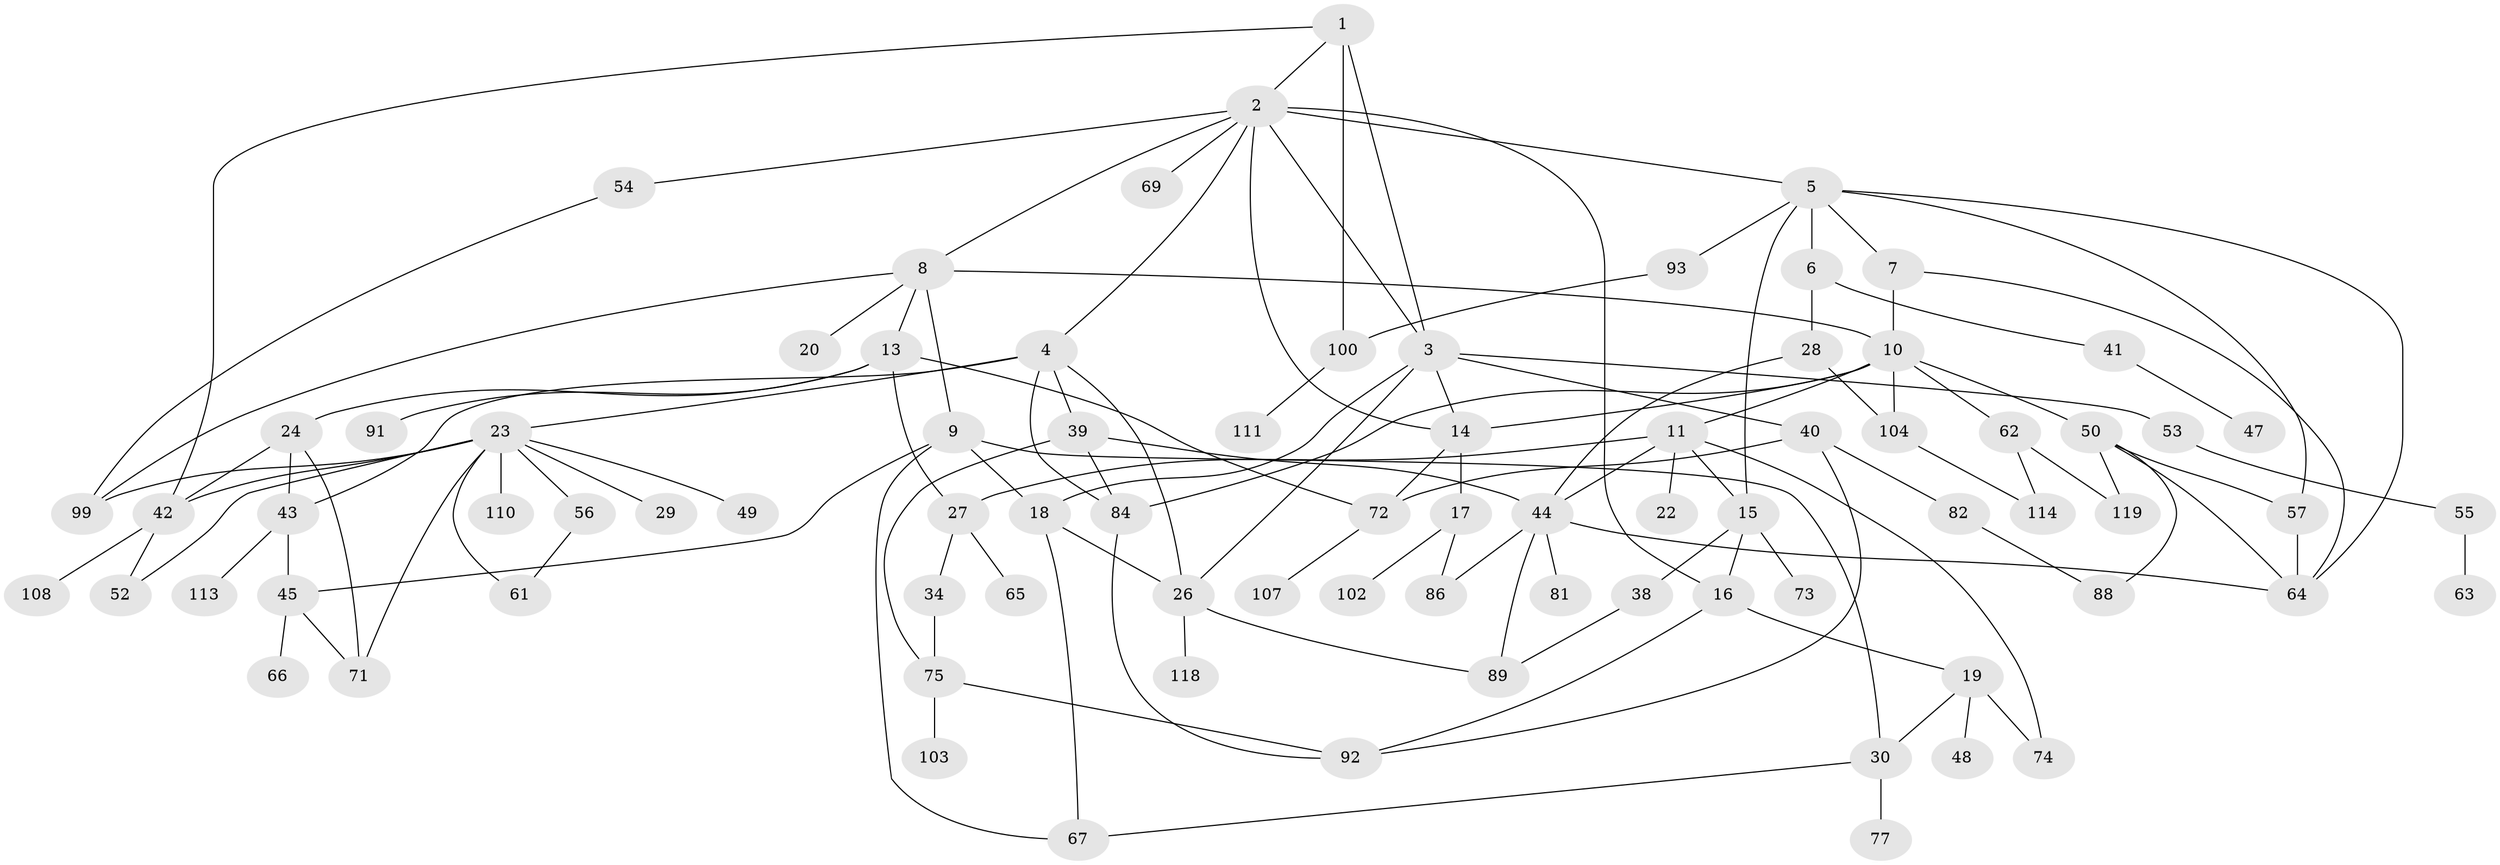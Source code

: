 // Generated by graph-tools (version 1.1) at 2025/23/03/03/25 07:23:32]
// undirected, 82 vertices, 128 edges
graph export_dot {
graph [start="1"]
  node [color=gray90,style=filled];
  1 [super="+33"];
  2 [super="+80"];
  3 [super="+35"];
  4 [super="+12"];
  5 [super="+85"];
  6;
  7;
  8 [super="+95"];
  9 [super="+59"];
  10 [super="+58"];
  11 [super="+116"];
  13 [super="+21"];
  14 [super="+60"];
  15 [super="+36"];
  16 [super="+25"];
  17 [super="+115"];
  18 [super="+32"];
  19;
  20;
  22 [super="+101"];
  23 [super="+79"];
  24;
  26 [super="+31"];
  27 [super="+117"];
  28;
  29;
  30 [super="+37"];
  34;
  38 [super="+94"];
  39;
  40 [super="+76"];
  41;
  42 [super="+106"];
  43 [super="+109"];
  44 [super="+51"];
  45 [super="+46"];
  47;
  48 [super="+78"];
  49;
  50 [super="+83"];
  52;
  53;
  54;
  55 [super="+90"];
  56;
  57;
  61;
  62 [super="+87"];
  63;
  64 [super="+70"];
  65 [super="+68"];
  66;
  67;
  69;
  71;
  72 [super="+112"];
  73;
  74;
  75 [super="+96"];
  77;
  81;
  82;
  84 [super="+97"];
  86;
  88;
  89;
  91;
  92 [super="+98"];
  93;
  99;
  100 [super="+105"];
  102;
  103;
  104 [super="+120"];
  107;
  108;
  110;
  111;
  113;
  114;
  118;
  119;
  1 -- 2;
  1 -- 42;
  1 -- 3;
  1 -- 100 [weight=2];
  2 -- 3;
  2 -- 4;
  2 -- 5;
  2 -- 8;
  2 -- 54;
  2 -- 69;
  2 -- 16;
  2 -- 14;
  3 -- 40;
  3 -- 53;
  3 -- 18;
  3 -- 26;
  3 -- 14;
  4 -- 26;
  4 -- 43;
  4 -- 84;
  4 -- 23;
  4 -- 39;
  5 -- 6;
  5 -- 7;
  5 -- 64;
  5 -- 93;
  5 -- 57;
  5 -- 15;
  6 -- 28;
  6 -- 41;
  7 -- 10;
  7 -- 64;
  8 -- 9;
  8 -- 13;
  8 -- 20;
  8 -- 10;
  8 -- 99;
  9 -- 18;
  9 -- 30;
  9 -- 45;
  9 -- 67;
  10 -- 11;
  10 -- 14;
  10 -- 50;
  10 -- 104;
  10 -- 84;
  10 -- 62;
  11 -- 15;
  11 -- 22;
  11 -- 74;
  11 -- 27;
  11 -- 44;
  13 -- 27;
  13 -- 91;
  13 -- 24;
  13 -- 72;
  14 -- 17;
  14 -- 72;
  15 -- 16;
  15 -- 38;
  15 -- 73;
  16 -- 19;
  16 -- 92;
  17 -- 102;
  17 -- 86;
  18 -- 67;
  18 -- 26;
  19 -- 48;
  19 -- 30;
  19 -- 74;
  23 -- 29;
  23 -- 42;
  23 -- 49;
  23 -- 52;
  23 -- 56;
  23 -- 110;
  23 -- 99;
  23 -- 61;
  23 -- 71;
  24 -- 71;
  24 -- 43;
  24 -- 42;
  26 -- 89;
  26 -- 118;
  27 -- 34;
  27 -- 65;
  28 -- 44;
  28 -- 104;
  30 -- 67;
  30 -- 77;
  34 -- 75;
  38 -- 89;
  39 -- 44;
  39 -- 84;
  39 -- 75;
  40 -- 82;
  40 -- 92;
  40 -- 72;
  41 -- 47;
  42 -- 108;
  42 -- 52;
  43 -- 113;
  43 -- 45;
  44 -- 86;
  44 -- 64;
  44 -- 81;
  44 -- 89;
  45 -- 66;
  45 -- 71;
  50 -- 57;
  50 -- 64;
  50 -- 88;
  50 -- 119;
  53 -- 55;
  54 -- 99;
  55 -- 63;
  56 -- 61;
  57 -- 64;
  62 -- 114;
  62 -- 119;
  72 -- 107;
  75 -- 103;
  75 -- 92;
  82 -- 88;
  84 -- 92;
  93 -- 100;
  100 -- 111;
  104 -- 114;
}
